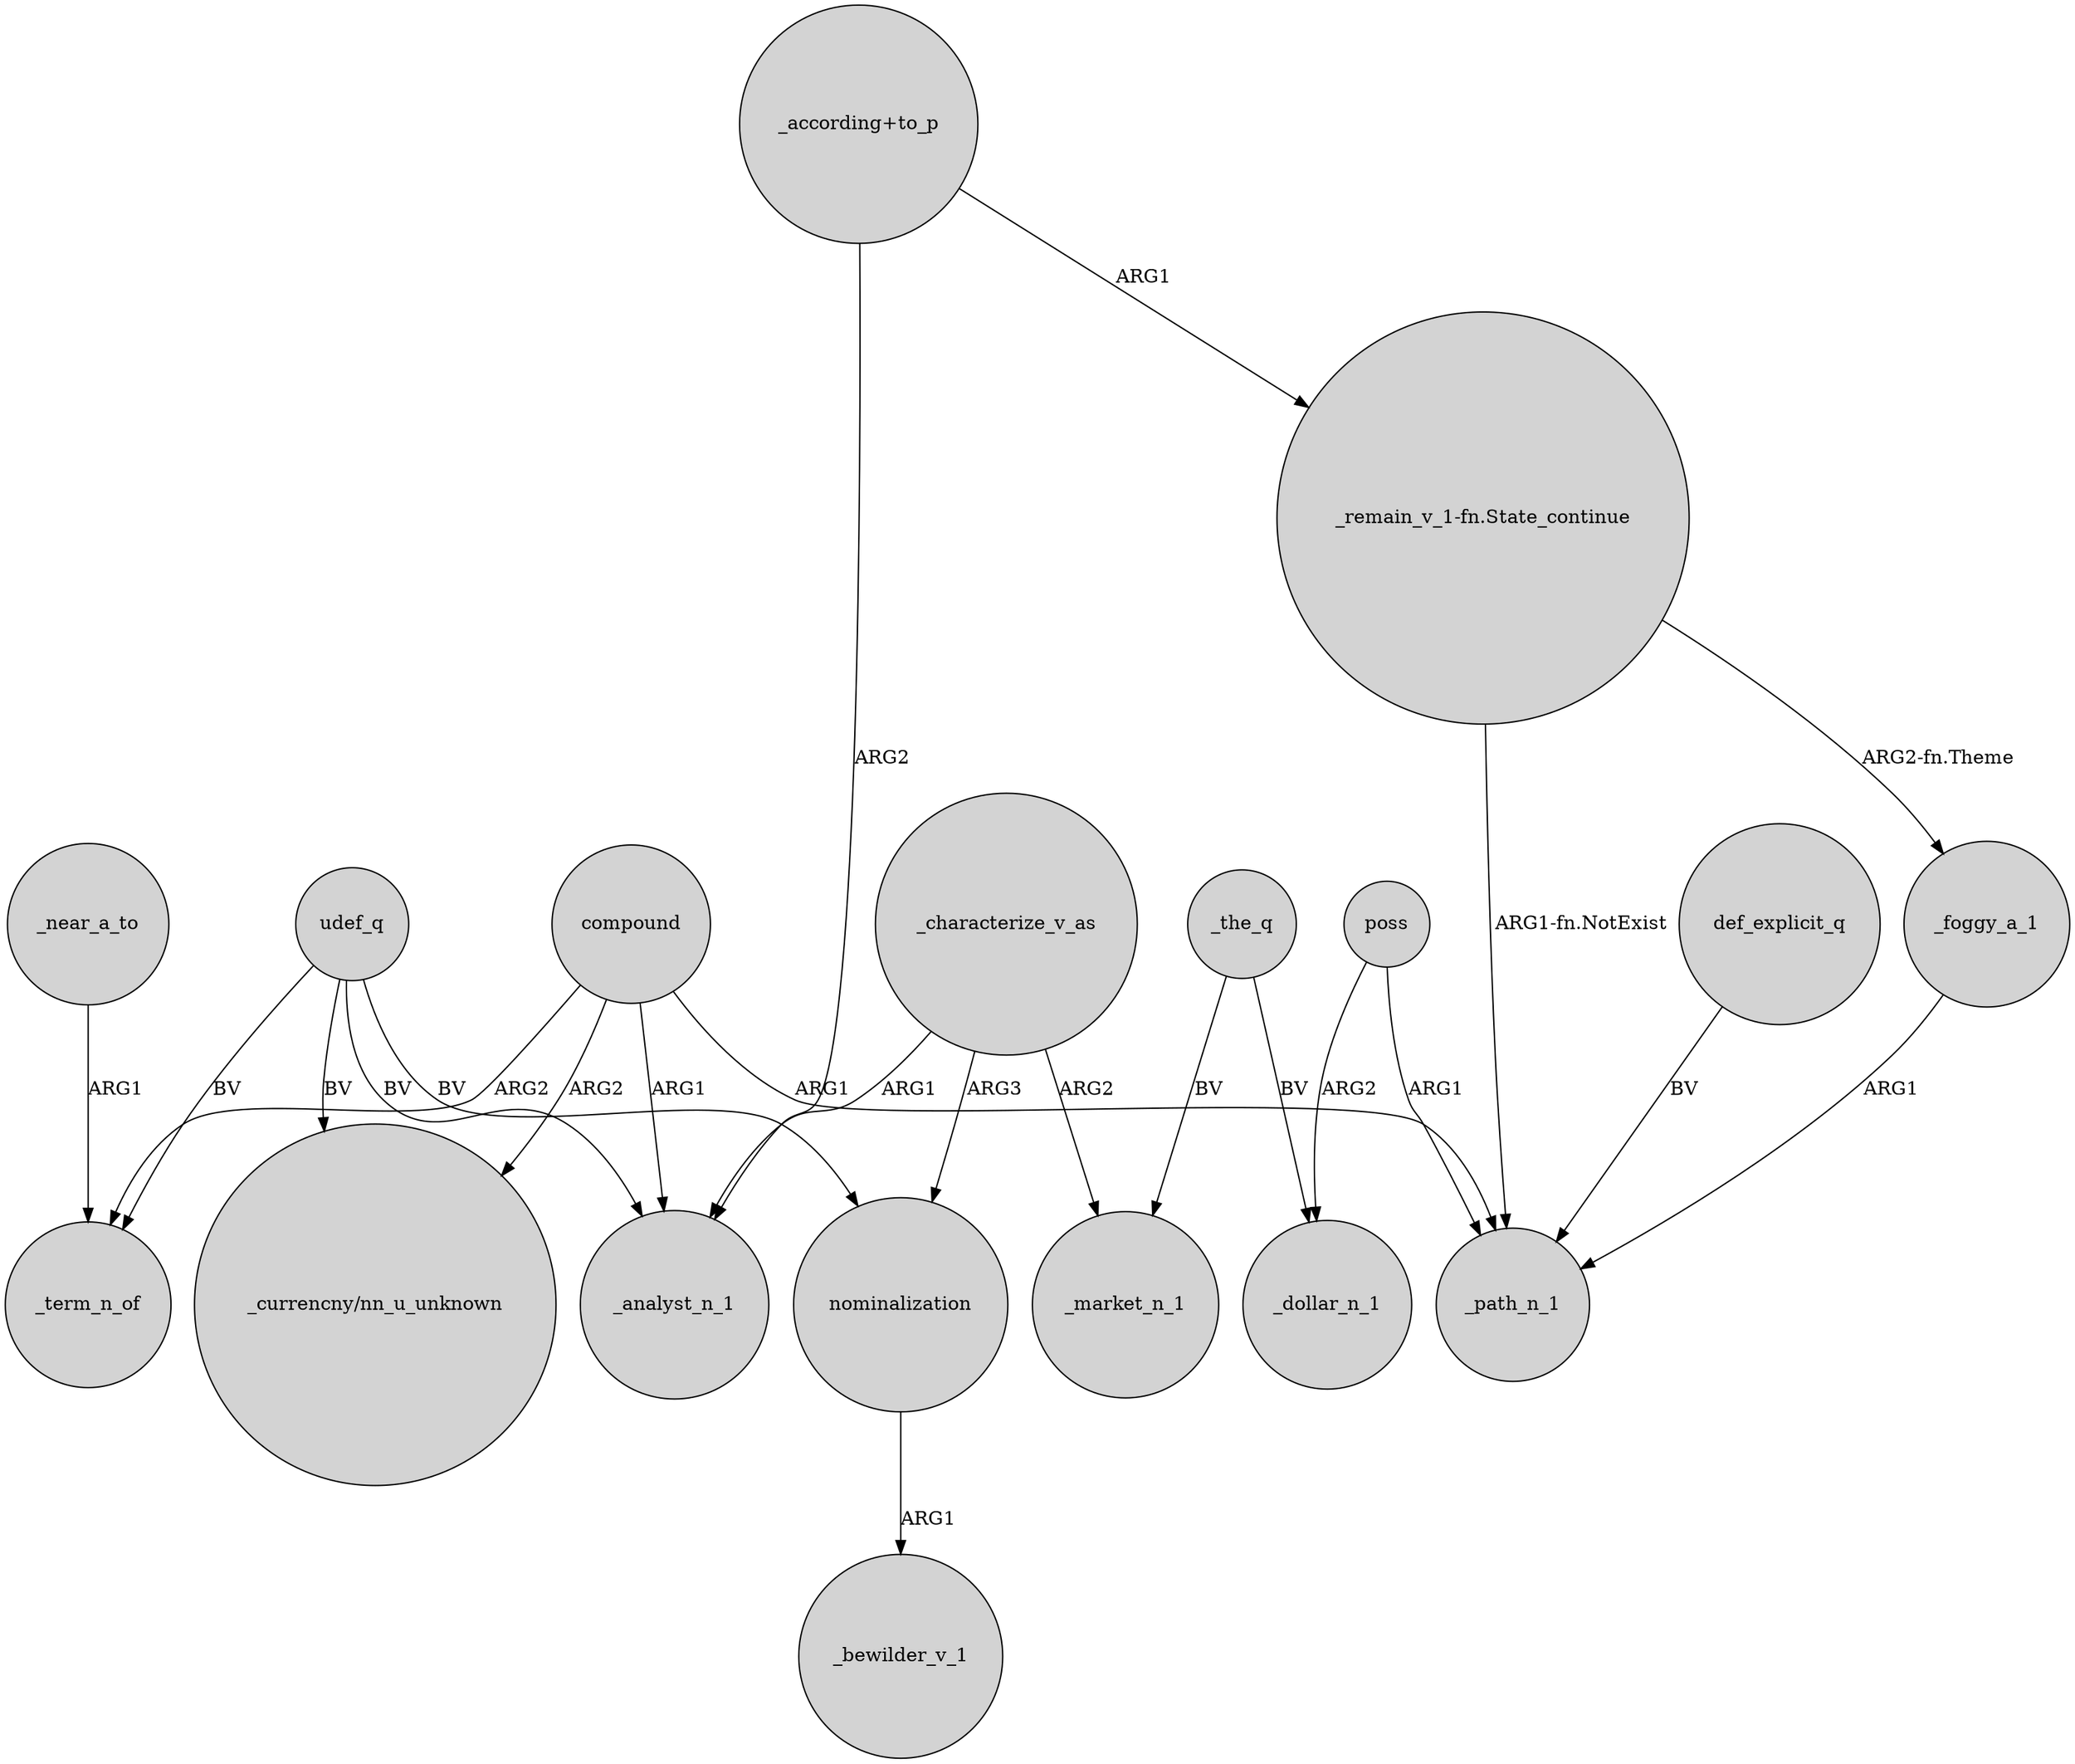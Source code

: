 digraph {
	node [shape=circle style=filled]
	_characterize_v_as -> nominalization [label=ARG3]
	udef_q -> "_currencny/nn_u_unknown" [label=BV]
	"_according+to_p" -> "_remain_v_1-fn.State_continue" [label=ARG1]
	poss -> _path_n_1 [label=ARG1]
	compound -> _term_n_of [label=ARG2]
	"_according+to_p" -> _analyst_n_1 [label=ARG2]
	_the_q -> _dollar_n_1 [label=BV]
	_characterize_v_as -> _analyst_n_1 [label=ARG1]
	_foggy_a_1 -> _path_n_1 [label=ARG1]
	poss -> _dollar_n_1 [label=ARG2]
	"_remain_v_1-fn.State_continue" -> _foggy_a_1 [label="ARG2-fn.Theme"]
	compound -> "_currencny/nn_u_unknown" [label=ARG2]
	_characterize_v_as -> _market_n_1 [label=ARG2]
	"_remain_v_1-fn.State_continue" -> _path_n_1 [label="ARG1-fn.NotExist"]
	udef_q -> _term_n_of [label=BV]
	udef_q -> nominalization [label=BV]
	def_explicit_q -> _path_n_1 [label=BV]
	_near_a_to -> _term_n_of [label=ARG1]
	nominalization -> _bewilder_v_1 [label=ARG1]
	_the_q -> _market_n_1 [label=BV]
	compound -> _path_n_1 [label=ARG1]
	udef_q -> _analyst_n_1 [label=BV]
	compound -> _analyst_n_1 [label=ARG1]
}
